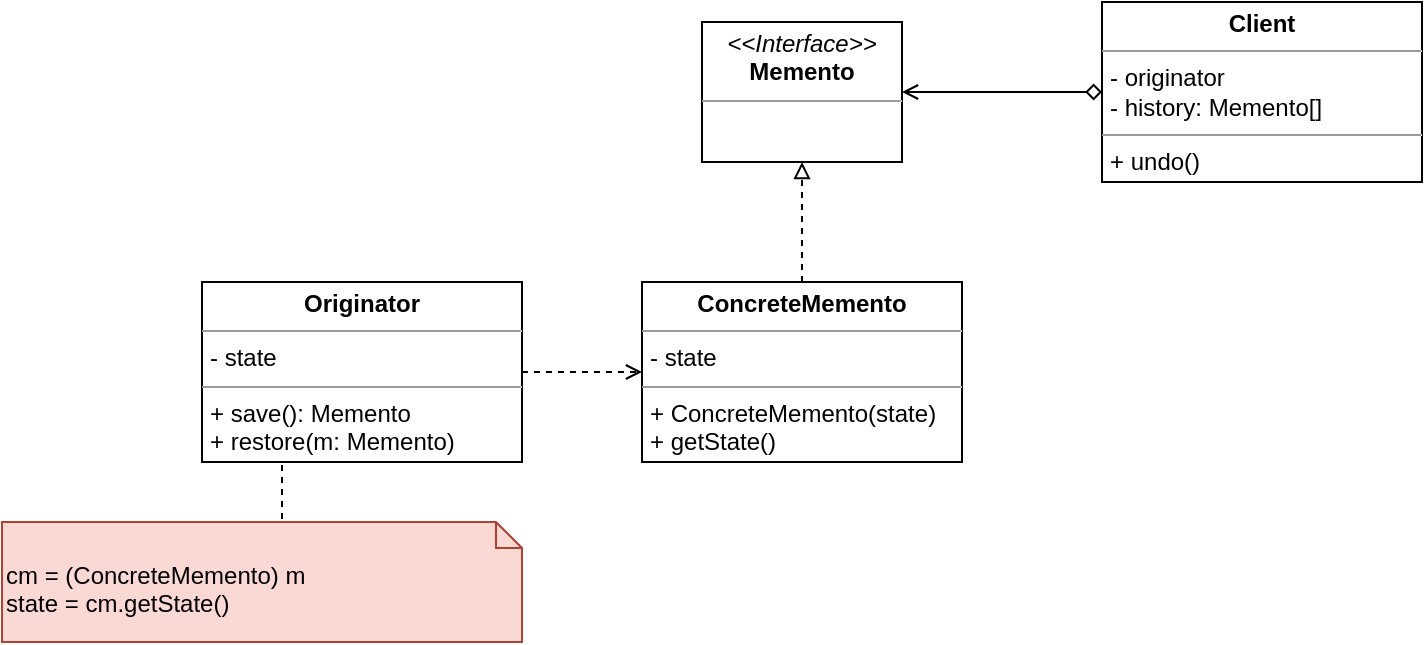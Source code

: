 <mxfile version="20.8.16" type="device"><diagram name="Page-1" id="5GVWtKznoKZSuTGT76X5"><mxGraphModel dx="714" dy="784" grid="1" gridSize="10" guides="1" tooltips="1" connect="1" arrows="1" fold="1" page="1" pageScale="1" pageWidth="827" pageHeight="1169" math="0" shadow="0"><root><mxCell id="0"/><mxCell id="1" parent="0"/><mxCell id="BYXnTidAvI4xUUzRHKEf-7" style="edgeStyle=orthogonalEdgeStyle;rounded=0;orthogonalLoop=1;jettySize=auto;html=1;exitX=1;exitY=0.5;exitDx=0;exitDy=0;dashed=1;endArrow=open;endFill=0;" edge="1" parent="1" source="BYXnTidAvI4xUUzRHKEf-1" target="BYXnTidAvI4xUUzRHKEf-2"><mxGeometry relative="1" as="geometry"/></mxCell><mxCell id="BYXnTidAvI4xUUzRHKEf-1" value="&lt;p style=&quot;margin:0px;margin-top:4px;text-align:center;&quot;&gt;&lt;b&gt;Originator&lt;/b&gt;&lt;/p&gt;&lt;hr size=&quot;1&quot;&gt;&lt;p style=&quot;margin:0px;margin-left:4px;&quot;&gt;- state&lt;/p&gt;&lt;hr size=&quot;1&quot;&gt;&lt;p style=&quot;margin:0px;margin-left:4px;&quot;&gt;+ save(): Memento&lt;/p&gt;&lt;p style=&quot;margin:0px;margin-left:4px;&quot;&gt;+ restore(m: Memento)&lt;/p&gt;" style="verticalAlign=top;align=left;overflow=fill;fontSize=12;fontFamily=Helvetica;html=1;" vertex="1" parent="1"><mxGeometry x="120" y="320" width="160" height="90" as="geometry"/></mxCell><mxCell id="BYXnTidAvI4xUUzRHKEf-8" style="edgeStyle=orthogonalEdgeStyle;rounded=0;orthogonalLoop=1;jettySize=auto;html=1;exitX=0.5;exitY=0;exitDx=0;exitDy=0;entryX=0.5;entryY=1;entryDx=0;entryDy=0;dashed=1;endArrow=block;endFill=0;" edge="1" parent="1" source="BYXnTidAvI4xUUzRHKEf-2" target="BYXnTidAvI4xUUzRHKEf-3"><mxGeometry relative="1" as="geometry"/></mxCell><mxCell id="BYXnTidAvI4xUUzRHKEf-2" value="&lt;p style=&quot;margin:0px;margin-top:4px;text-align:center;&quot;&gt;&lt;b&gt;ConcreteMemento&lt;/b&gt;&lt;/p&gt;&lt;hr size=&quot;1&quot;&gt;&lt;p style=&quot;margin:0px;margin-left:4px;&quot;&gt;- state&lt;/p&gt;&lt;hr size=&quot;1&quot;&gt;&lt;p style=&quot;margin:0px;margin-left:4px;&quot;&gt;+ ConcreteMemento(state)&lt;/p&gt;&lt;p style=&quot;margin:0px;margin-left:4px;&quot;&gt;+ getState()&lt;/p&gt;" style="verticalAlign=top;align=left;overflow=fill;fontSize=12;fontFamily=Helvetica;html=1;" vertex="1" parent="1"><mxGeometry x="340" y="320" width="160" height="90" as="geometry"/></mxCell><mxCell id="BYXnTidAvI4xUUzRHKEf-3" value="&lt;p style=&quot;margin:0px;margin-top:4px;text-align:center;&quot;&gt;&lt;i&gt;&amp;lt;&amp;lt;Interface&amp;gt;&amp;gt;&lt;/i&gt;&lt;br&gt;&lt;b&gt;Memento&lt;/b&gt;&lt;/p&gt;&lt;hr size=&quot;1&quot;&gt;&lt;p style=&quot;margin:0px;margin-left:4px;&quot;&gt;&lt;br&gt;&lt;/p&gt;" style="verticalAlign=top;align=left;overflow=fill;fontSize=12;fontFamily=Helvetica;html=1;" vertex="1" parent="1"><mxGeometry x="370" y="190" width="100" height="70" as="geometry"/></mxCell><mxCell id="BYXnTidAvI4xUUzRHKEf-9" style="edgeStyle=orthogonalEdgeStyle;rounded=0;orthogonalLoop=1;jettySize=auto;html=1;exitX=0;exitY=0.5;exitDx=0;exitDy=0;endArrow=open;endFill=0;startArrow=diamond;startFill=0;" edge="1" parent="1" source="BYXnTidAvI4xUUzRHKEf-4" target="BYXnTidAvI4xUUzRHKEf-3"><mxGeometry relative="1" as="geometry"/></mxCell><mxCell id="BYXnTidAvI4xUUzRHKEf-4" value="&lt;p style=&quot;margin:0px;margin-top:4px;text-align:center;&quot;&gt;&lt;b&gt;Client&lt;/b&gt;&lt;/p&gt;&lt;hr size=&quot;1&quot;&gt;&lt;p style=&quot;margin:0px;margin-left:4px;&quot;&gt;- originator&lt;/p&gt;&lt;p style=&quot;margin:0px;margin-left:4px;&quot;&gt;- history: Memento[]&lt;/p&gt;&lt;hr size=&quot;1&quot;&gt;&lt;p style=&quot;margin:0px;margin-left:4px;&quot;&gt;+ undo()&lt;/p&gt;" style="verticalAlign=top;align=left;overflow=fill;fontSize=12;fontFamily=Helvetica;html=1;" vertex="1" parent="1"><mxGeometry x="570" y="180" width="160" height="90" as="geometry"/></mxCell><mxCell id="BYXnTidAvI4xUUzRHKEf-6" style="edgeStyle=orthogonalEdgeStyle;rounded=0;orthogonalLoop=1;jettySize=auto;html=1;exitX=0;exitY=0;exitDx=123.5;exitDy=0;exitPerimeter=0;entryX=0.25;entryY=1;entryDx=0;entryDy=0;endArrow=none;endFill=0;dashed=1;" edge="1" parent="1" source="BYXnTidAvI4xUUzRHKEf-5" target="BYXnTidAvI4xUUzRHKEf-1"><mxGeometry relative="1" as="geometry"/></mxCell><mxCell id="BYXnTidAvI4xUUzRHKEf-5" value="cm = (ConcreteMemento) m&lt;br&gt;state = cm.getState()" style="shape=note2;boundedLbl=1;whiteSpace=wrap;html=1;size=13;verticalAlign=top;align=left;strokeColor=#ae4132;fillColor=#fad9d5;" vertex="1" parent="1"><mxGeometry x="20" y="440" width="260" height="60" as="geometry"/></mxCell></root></mxGraphModel></diagram></mxfile>